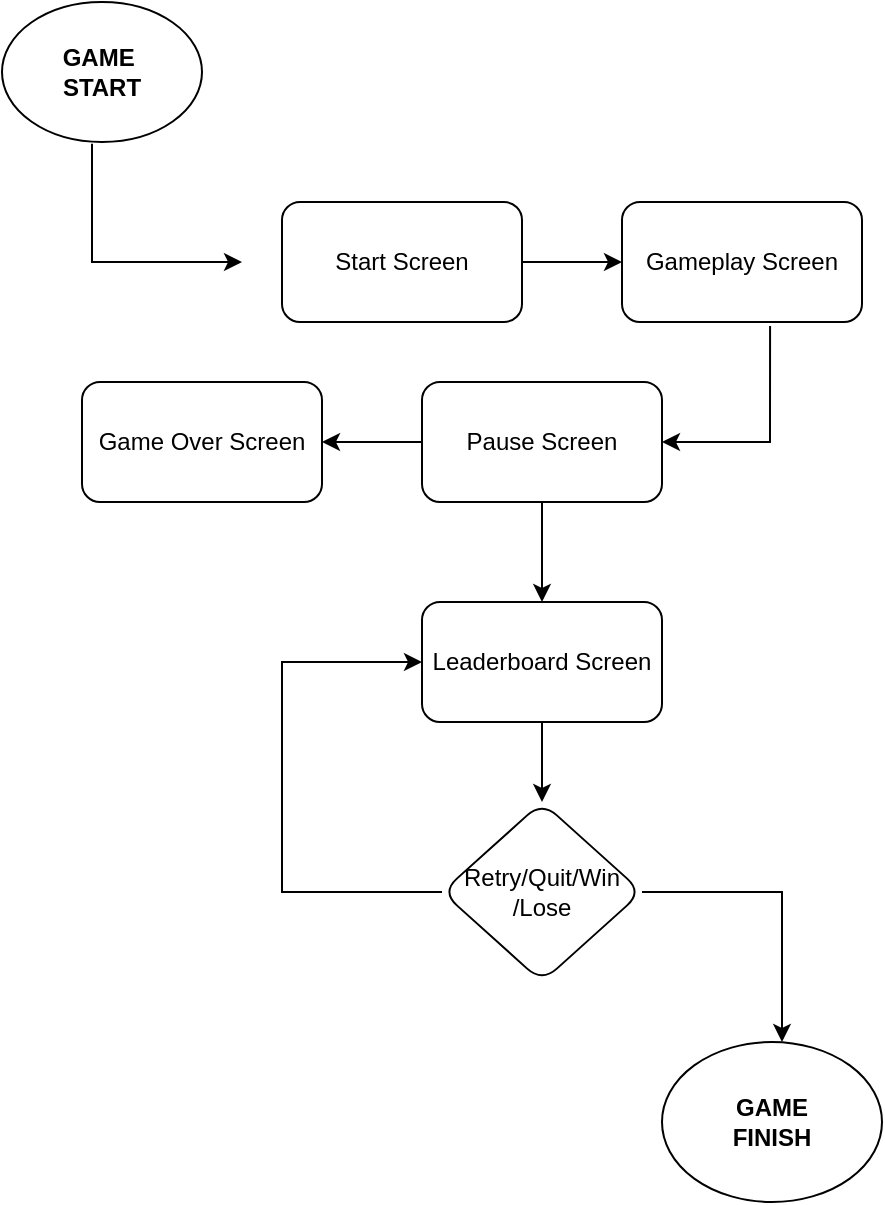 <mxfile version="24.8.3">
  <diagram name="Page-1" id="_CdQzujHHog6pKKCYR0x">
    <mxGraphModel dx="1434" dy="772" grid="1" gridSize="10" guides="1" tooltips="1" connect="1" arrows="1" fold="1" page="1" pageScale="1" pageWidth="850" pageHeight="1100" math="0" shadow="0">
      <root>
        <mxCell id="0" />
        <mxCell id="1" parent="0" />
        <mxCell id="apT51MfKlSb2n3AAJcUz-1" value="&lt;b&gt;GAME&amp;nbsp;&lt;/b&gt;&lt;div&gt;&lt;b&gt;START&lt;/b&gt;&lt;/div&gt;" style="ellipse;whiteSpace=wrap;html=1;" vertex="1" parent="1">
          <mxGeometry x="130" y="130" width="100" height="70" as="geometry" />
        </mxCell>
        <mxCell id="apT51MfKlSb2n3AAJcUz-3" value="" style="endArrow=classic;html=1;rounded=0;exitX=0.45;exitY=1.013;exitDx=0;exitDy=0;exitPerimeter=0;" edge="1" parent="1" source="apT51MfKlSb2n3AAJcUz-1">
          <mxGeometry width="50" height="50" relative="1" as="geometry">
            <mxPoint x="400" y="420" as="sourcePoint" />
            <mxPoint x="250" y="260" as="targetPoint" />
            <Array as="points">
              <mxPoint x="175" y="260" />
            </Array>
          </mxGeometry>
        </mxCell>
        <mxCell id="apT51MfKlSb2n3AAJcUz-6" value="" style="edgeStyle=orthogonalEdgeStyle;rounded=0;orthogonalLoop=1;jettySize=auto;html=1;" edge="1" parent="1" source="apT51MfKlSb2n3AAJcUz-4" target="apT51MfKlSb2n3AAJcUz-5">
          <mxGeometry relative="1" as="geometry" />
        </mxCell>
        <mxCell id="apT51MfKlSb2n3AAJcUz-4" value="Start Screen" style="rounded=1;whiteSpace=wrap;html=1;" vertex="1" parent="1">
          <mxGeometry x="270" y="230" width="120" height="60" as="geometry" />
        </mxCell>
        <mxCell id="apT51MfKlSb2n3AAJcUz-5" value="Gameplay Screen" style="whiteSpace=wrap;html=1;rounded=1;" vertex="1" parent="1">
          <mxGeometry x="440" y="230" width="120" height="60" as="geometry" />
        </mxCell>
        <mxCell id="apT51MfKlSb2n3AAJcUz-12" value="" style="edgeStyle=orthogonalEdgeStyle;rounded=0;orthogonalLoop=1;jettySize=auto;html=1;" edge="1" parent="1" source="apT51MfKlSb2n3AAJcUz-7" target="apT51MfKlSb2n3AAJcUz-11">
          <mxGeometry relative="1" as="geometry" />
        </mxCell>
        <mxCell id="apT51MfKlSb2n3AAJcUz-14" value="" style="edgeStyle=orthogonalEdgeStyle;rounded=0;orthogonalLoop=1;jettySize=auto;html=1;" edge="1" parent="1" source="apT51MfKlSb2n3AAJcUz-7" target="apT51MfKlSb2n3AAJcUz-13">
          <mxGeometry relative="1" as="geometry" />
        </mxCell>
        <mxCell id="apT51MfKlSb2n3AAJcUz-7" value="Pause Screen" style="whiteSpace=wrap;html=1;rounded=1;" vertex="1" parent="1">
          <mxGeometry x="340" y="320" width="120" height="60" as="geometry" />
        </mxCell>
        <mxCell id="apT51MfKlSb2n3AAJcUz-10" value="" style="endArrow=classic;html=1;rounded=0;exitX=0.617;exitY=1.033;exitDx=0;exitDy=0;exitPerimeter=0;entryX=1;entryY=0.5;entryDx=0;entryDy=0;" edge="1" parent="1" source="apT51MfKlSb2n3AAJcUz-5" target="apT51MfKlSb2n3AAJcUz-7">
          <mxGeometry width="50" height="50" relative="1" as="geometry">
            <mxPoint x="400" y="420" as="sourcePoint" />
            <mxPoint x="470" y="350" as="targetPoint" />
            <Array as="points">
              <mxPoint x="514" y="350" />
            </Array>
          </mxGeometry>
        </mxCell>
        <mxCell id="apT51MfKlSb2n3AAJcUz-11" value="Game Over Screen" style="whiteSpace=wrap;html=1;rounded=1;" vertex="1" parent="1">
          <mxGeometry x="170" y="320" width="120" height="60" as="geometry" />
        </mxCell>
        <mxCell id="apT51MfKlSb2n3AAJcUz-16" value="" style="edgeStyle=orthogonalEdgeStyle;rounded=0;orthogonalLoop=1;jettySize=auto;html=1;" edge="1" parent="1" source="apT51MfKlSb2n3AAJcUz-13" target="apT51MfKlSb2n3AAJcUz-15">
          <mxGeometry relative="1" as="geometry" />
        </mxCell>
        <mxCell id="apT51MfKlSb2n3AAJcUz-13" value="Leaderboard Screen" style="whiteSpace=wrap;html=1;rounded=1;" vertex="1" parent="1">
          <mxGeometry x="340" y="430" width="120" height="60" as="geometry" />
        </mxCell>
        <mxCell id="apT51MfKlSb2n3AAJcUz-15" value="Retry/Quit/Win&lt;div&gt;/Lose&lt;/div&gt;" style="rhombus;whiteSpace=wrap;html=1;rounded=1;" vertex="1" parent="1">
          <mxGeometry x="350" y="530" width="100" height="90" as="geometry" />
        </mxCell>
        <mxCell id="apT51MfKlSb2n3AAJcUz-17" value="" style="endArrow=classic;html=1;rounded=0;exitX=0;exitY=0.5;exitDx=0;exitDy=0;entryX=0;entryY=0.5;entryDx=0;entryDy=0;" edge="1" parent="1" source="apT51MfKlSb2n3AAJcUz-15" target="apT51MfKlSb2n3AAJcUz-13">
          <mxGeometry width="50" height="50" relative="1" as="geometry">
            <mxPoint x="400" y="420" as="sourcePoint" />
            <mxPoint x="450" y="370" as="targetPoint" />
            <Array as="points">
              <mxPoint x="270" y="575" />
              <mxPoint x="270" y="460" />
            </Array>
          </mxGeometry>
        </mxCell>
        <mxCell id="apT51MfKlSb2n3AAJcUz-19" value="&lt;b&gt;GAME&lt;/b&gt;&lt;div&gt;&lt;b&gt;FINISH&lt;/b&gt;&lt;/div&gt;" style="ellipse;whiteSpace=wrap;html=1;" vertex="1" parent="1">
          <mxGeometry x="460" y="650" width="110" height="80" as="geometry" />
        </mxCell>
        <mxCell id="apT51MfKlSb2n3AAJcUz-20" value="" style="endArrow=classic;html=1;rounded=0;exitX=1;exitY=0.5;exitDx=0;exitDy=0;" edge="1" parent="1" source="apT51MfKlSb2n3AAJcUz-15">
          <mxGeometry width="50" height="50" relative="1" as="geometry">
            <mxPoint x="400" y="520" as="sourcePoint" />
            <mxPoint x="520" y="650" as="targetPoint" />
            <Array as="points">
              <mxPoint x="520" y="575" />
            </Array>
          </mxGeometry>
        </mxCell>
      </root>
    </mxGraphModel>
  </diagram>
</mxfile>
